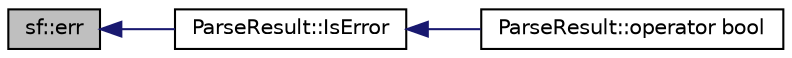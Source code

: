 digraph "sf::err"
{
  edge [fontname="Helvetica",fontsize="10",labelfontname="Helvetica",labelfontsize="10"];
  node [fontname="Helvetica",fontsize="10",shape=record];
  rankdir="LR";
  Node1 [label="sf::err",height=0.2,width=0.4,color="black", fillcolor="grey75", style="filled", fontcolor="black"];
  Node1 -> Node2 [dir="back",color="midnightblue",fontsize="10",style="solid",fontname="Helvetica"];
  Node2 [label="ParseResult::IsError",height=0.2,width=0.4,color="black", fillcolor="white", style="filled",URL="$struct_parse_result.html#adfe0ef5b994e82f8aa9ebf0b30c924b1",tooltip="Whether the result is an error. "];
  Node2 -> Node3 [dir="back",color="midnightblue",fontsize="10",style="solid",fontname="Helvetica"];
  Node3 [label="ParseResult::operator bool",height=0.2,width=0.4,color="black", fillcolor="white", style="filled",URL="$struct_parse_result.html#a4cec9590497f982dec42e9f0763d5d73",tooltip="Conversion to bool, returns true, iff !IsError(). "];
}
